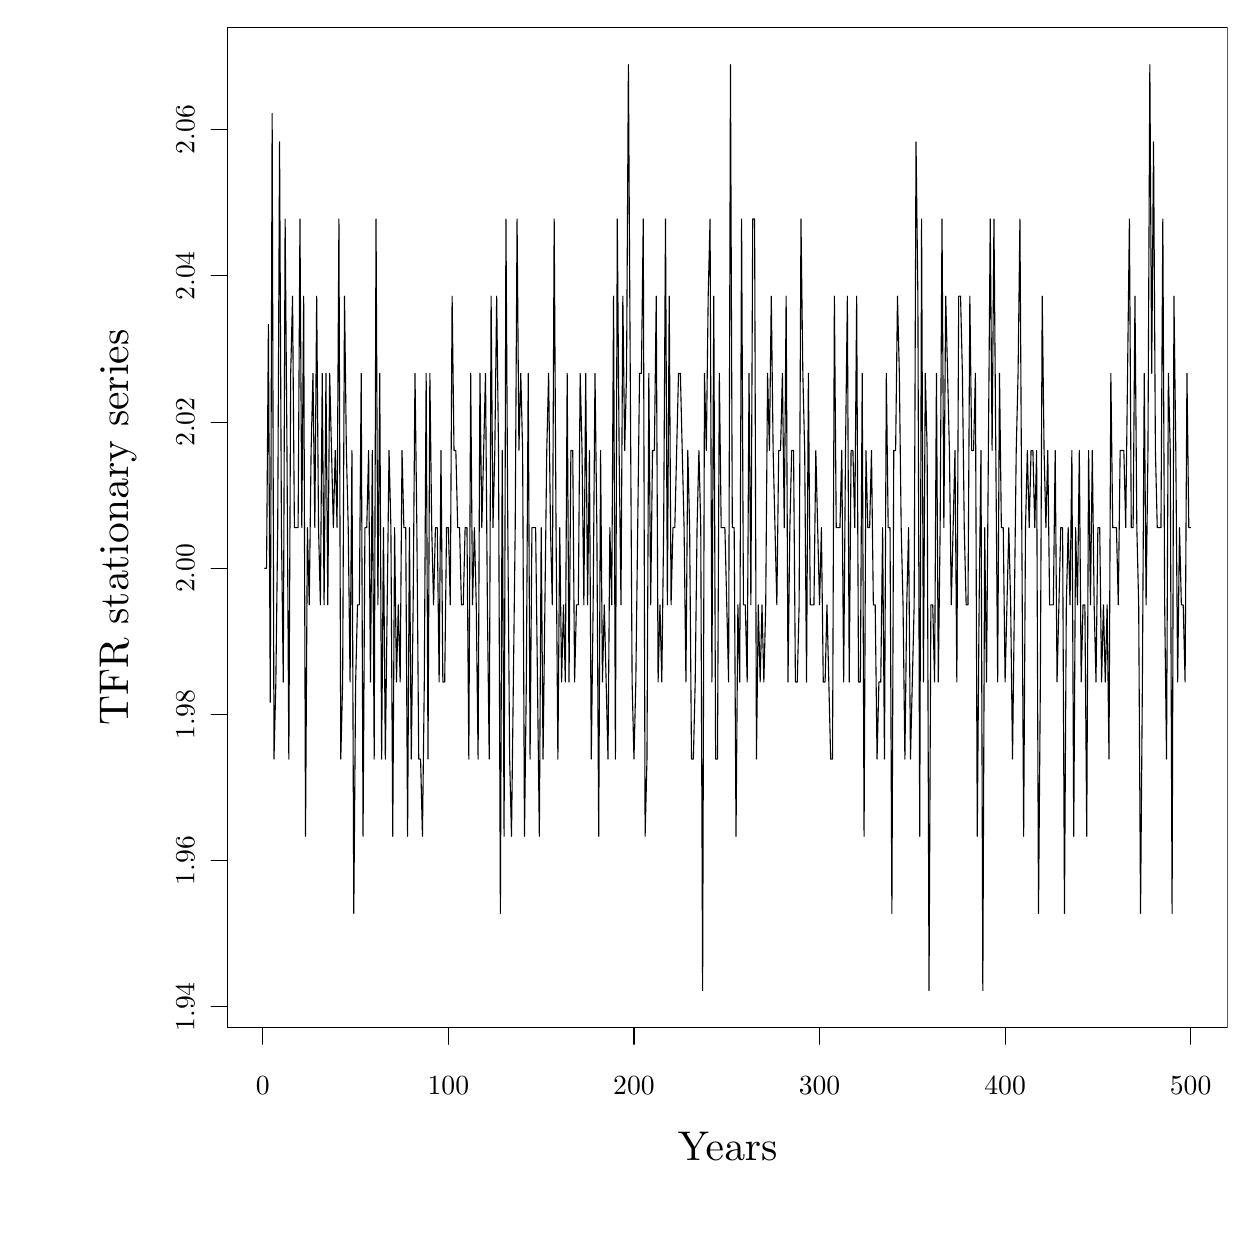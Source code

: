 % Created by tikzDevice version 0.6.1 on 2011-10-25 19:59:55
% !TEX encoding = UTF-8 Unicode
\begin{tikzpicture}[x=1pt,y=1pt]
\definecolor[named]{drawColor}{rgb}{0.00,0.00,0.00}
\definecolor[named]{fillColor}{rgb}{1.00,1.00,1.00}
\fill[color=fillColor,] (0,0) rectangle (433.62,433.62);
\begin{scope}
\path[clip] ( 72.27, 72.27) rectangle (433.62,433.62);
\definecolor[named]{drawColor}{rgb}{0.16,0.82,0.37}
\definecolor[named]{drawColor}{rgb}{0.00,0.00,0.00}

\draw[color=drawColor,line cap=round,line join=round,fill opacity=0.00,] ( 85.65,238.27) --
	( 86.32,238.27) --
	( 86.99,326.32) --
	( 87.66,189.84) --
	( 88.34,402.63) --
	( 89.01,169.30) --
	( 89.68,197.18) --
	( 90.35,252.95) --
	( 91.02,392.35) --
	( 91.69,252.94) --
	( 92.36,197.18) --
	( 93.03,364.47) --
	( 93.70,280.83) --
	( 94.37,169.30) --
	( 95.04,308.71) --
	( 95.71,336.59) --
	( 96.38,252.94) --
	( 97.05,252.94) --
	( 97.72,252.95) --
	( 98.39,364.47) --
	( 99.06,252.95) --
	( 99.73,336.59) --
	(100.40,141.42) --
	(101.08,252.94) --
	(101.75,225.06) --
	(102.42,280.83) --
	(103.09,308.71) --
	(103.76,252.94) --
	(104.43,336.59) --
	(105.10,252.94) --
	(105.77,225.06) --
	(106.44,308.71) --
	(107.11,225.06) --
	(107.78,308.71) --
	(108.45,225.06) --
	(109.12,308.71) --
	(109.79,280.83) --
	(110.46,252.95) --
	(111.13,280.83) --
	(111.80,252.95) --
	(112.47,364.47) --
	(113.14,169.30) --
	(113.81,197.18) --
	(114.49,336.59) --
	(115.16,280.83) --
	(115.83,252.94) --
	(116.50,197.18) --
	(117.17,280.83) --
	(117.84,113.54) --
	(118.51,197.18) --
	(119.18,225.06) --
	(119.85,225.06) --
	(120.52,308.71) --
	(121.19,141.42) --
	(121.86,252.95) --
	(122.53,252.95) --
	(123.20,280.83) --
	(123.87,197.18) --
	(124.54,280.83) --
	(125.21,169.30) --
	(125.88,364.47) --
	(126.55,225.06) --
	(127.22,308.71) --
	(127.90,169.30) --
	(128.57,252.94) --
	(129.24,169.30) --
	(129.91,225.06) --
	(130.58,280.83) --
	(131.25,252.94) --
	(131.92,141.42) --
	(132.59,252.94) --
	(133.26,197.18) --
	(133.93,225.06) --
	(134.60,197.18) --
	(135.27,280.83) --
	(135.94,252.94) --
	(136.61,252.94) --
	(137.28,141.42) --
	(137.95,252.94) --
	(138.62,169.30) --
	(139.29,225.06) --
	(139.96,308.71) --
	(140.63,252.94) --
	(141.31,169.30) --
	(141.98,169.30) --
	(142.65,141.42) --
	(143.32,197.18) --
	(143.99,308.71) --
	(144.66,169.30) --
	(145.33,308.71) --
	(146.00,252.94) --
	(146.67,225.06) --
	(147.34,252.95) --
	(148.01,252.94) --
	(148.68,197.18) --
	(149.35,280.83) --
	(150.02,197.18) --
	(150.69,197.18) --
	(151.36,252.94) --
	(152.03,252.94) --
	(152.70,225.06) --
	(153.37,336.59) --
	(154.05,280.83) --
	(154.72,280.83) --
	(155.39,252.95) --
	(156.06,252.95) --
	(156.73,225.06) --
	(157.40,225.06) --
	(158.07,252.94) --
	(158.74,252.94) --
	(159.41,169.30) --
	(160.08,308.71) --
	(160.75,225.06) --
	(161.42,252.94) --
	(162.09,225.06) --
	(162.76,169.30) --
	(163.43,308.71) --
	(164.10,252.94) --
	(164.77,280.83) --
	(165.44,308.71) --
	(166.11,225.06) --
	(166.78,169.30) --
	(167.46,336.59) --
	(168.13,252.94) --
	(168.80,280.83) --
	(169.47,336.59) --
	(170.14,280.83) --
	(170.81,113.54) --
	(171.48,280.83) --
	(172.15,141.42) --
	(172.82,364.47) --
	(173.49,252.94) --
	(174.16,169.30) --
	(174.83,141.42) --
	(175.50,197.18) --
	(176.17,252.94) --
	(176.84,364.47) --
	(177.51,280.83) --
	(178.18,308.71) --
	(178.85,280.83) --
	(179.52,141.42) --
	(180.19,197.18) --
	(180.87,308.71) --
	(181.54,169.30) --
	(182.21,252.94) --
	(182.88,252.95) --
	(183.55,252.95) --
	(184.22,197.18) --
	(184.89,141.42) --
	(185.56,252.94) --
	(186.23,169.30) --
	(186.90,225.06) --
	(187.57,280.83) --
	(188.24,308.71) --
	(188.91,252.95) --
	(189.58,225.06) --
	(190.25,364.47) --
	(190.92,252.94) --
	(191.59,169.30) --
	(192.26,252.95) --
	(192.93,197.18) --
	(193.61,225.06) --
	(194.28,197.18) --
	(194.95,308.71) --
	(195.62,197.18) --
	(196.29,280.83) --
	(196.96,280.83) --
	(197.63,197.18) --
	(198.30,225.06) --
	(198.97,225.06) --
	(199.64,308.71) --
	(200.31,280.83) --
	(200.98,225.06) --
	(201.65,308.71) --
	(202.32,225.06) --
	(202.99,280.83) --
	(203.66,169.30) --
	(204.33,225.06) --
	(205.00,308.71) --
	(205.67,252.95) --
	(206.34,141.42) --
	(207.02,280.83) --
	(207.69,197.18) --
	(208.36,225.06) --
	(209.03,197.18) --
	(209.70,169.30) --
	(210.37,252.94) --
	(211.04,225.06) --
	(211.71,336.59) --
	(212.38,169.30) --
	(213.05,364.47) --
	(213.72,280.83) --
	(214.39,225.06) --
	(215.06,336.59) --
	(215.73,280.83) --
	(216.40,308.71) --
	(217.07,420.24) --
	(217.74,308.71) --
	(218.41,197.18) --
	(219.08,169.30) --
	(219.75,197.18) --
	(220.43,252.95) --
	(221.10,308.71) --
	(221.77,308.71) --
	(222.44,364.47) --
	(223.11,141.42) --
	(223.78,169.30) --
	(224.45,308.71) --
	(225.12,225.06) --
	(225.79,280.83) --
	(226.46,280.83) --
	(227.13,336.59) --
	(227.80,197.18) --
	(228.47,225.06) --
	(229.14,197.18) --
	(229.81,252.94) --
	(230.48,364.47) --
	(231.15,225.06) --
	(231.82,336.59) --
	(232.49,225.06) --
	(233.17,252.95) --
	(233.84,252.94) --
	(234.51,280.83) --
	(235.18,308.71) --
	(235.85,308.71) --
	(236.52,280.83) --
	(237.19,252.94) --
	(237.86,197.18) --
	(238.53,280.83) --
	(239.20,252.94) --
	(239.87,169.30) --
	(240.54,169.30) --
	(241.21,197.18) --
	(241.88,252.95) --
	(242.55,280.83) --
	(243.22,252.94) --
	(243.89, 85.65) --
	(244.56,308.71) --
	(245.23,280.83) --
	(245.90,336.59) --
	(246.58,364.47) --
	(247.25,197.18) --
	(247.92,336.59) --
	(248.59,169.30) --
	(249.26,169.30) --
	(249.93,308.71) --
	(250.60,252.95) --
	(251.27,252.94) --
	(251.94,252.94) --
	(252.61,225.06) --
	(253.28,197.18) --
	(253.95,420.24) --
	(254.62,252.94) --
	(255.29,252.94) --
	(255.96,141.42) --
	(256.63,225.06) --
	(257.30,197.18) --
	(257.97,364.47) --
	(258.64,225.06) --
	(259.31,225.06) --
	(259.99,197.18) --
	(260.66,308.71) --
	(261.33,225.06) --
	(262.00,364.47) --
	(262.67,364.47) --
	(263.34,169.30) --
	(264.01,225.06) --
	(264.68,197.18) --
	(265.35,225.06) --
	(266.02,197.18) --
	(266.69,225.06) --
	(267.36,308.71) --
	(268.03,280.83) --
	(268.70,336.59) --
	(269.37,280.83) --
	(270.04,252.94) --
	(270.71,225.06) --
	(271.38,280.83) --
	(272.05,280.83) --
	(272.72,308.71) --
	(273.40,252.94) --
	(274.07,336.59) --
	(274.74,197.18) --
	(275.41,252.94) --
	(276.08,280.83) --
	(276.75,280.83) --
	(277.42,197.18) --
	(278.09,197.18) --
	(278.76,225.06) --
	(279.43,364.47) --
	(280.10,308.71) --
	(280.77,280.83) --
	(281.44,197.18) --
	(282.11,308.71) --
	(282.78,225.06) --
	(283.45,225.06) --
	(284.12,225.06) --
	(284.79,280.83) --
	(285.46,252.94) --
	(286.14,225.06) --
	(286.81,252.95) --
	(287.48,197.18) --
	(288.15,197.18) --
	(288.82,225.06) --
	(289.49,197.18) --
	(290.16,169.30) --
	(290.83,169.30) --
	(291.50,336.59) --
	(292.17,252.94) --
	(292.84,252.94) --
	(293.51,252.95) --
	(294.18,280.83) --
	(294.85,197.18) --
	(295.52,280.83) --
	(296.19,336.59) --
	(296.86,197.18) --
	(297.53,280.83) --
	(298.20,280.83) --
	(298.87,252.94) --
	(299.55,336.59) --
	(300.22,197.18) --
	(300.89,197.18) --
	(301.56,308.71) --
	(302.23,141.42) --
	(302.90,280.83) --
	(303.57,252.94) --
	(304.24,252.94) --
	(304.91,280.83) --
	(305.58,225.06) --
	(306.25,225.06) --
	(306.92,169.30) --
	(307.59,197.18) --
	(308.26,197.18) --
	(308.93,252.94) --
	(309.60,169.30) --
	(310.27,308.71) --
	(310.94,252.94) --
	(311.61,252.94) --
	(312.28,113.54) --
	(312.96,280.83) --
	(313.63,280.83) --
	(314.30,336.59) --
	(314.97,308.71) --
	(315.64,252.94) --
	(316.31,225.06) --
	(316.98,169.30) --
	(317.65,225.06) --
	(318.32,252.94) --
	(318.99,169.30) --
	(319.66,197.18) --
	(320.33,225.06) --
	(321.00,392.35) --
	(321.67,336.59) --
	(322.34,141.42) --
	(323.01,364.47) --
	(323.68,197.18) --
	(324.35,308.71) --
	(325.02,280.83) --
	(325.70, 85.65) --
	(326.37,225.06) --
	(327.04,225.06) --
	(327.71,197.18) --
	(328.38,308.71) --
	(329.05,197.18) --
	(329.72,252.95) --
	(330.39,364.47) --
	(331.06,252.94) --
	(331.73,336.59) --
	(332.40,308.71) --
	(333.07,280.83) --
	(333.74,225.06) --
	(334.41,252.94) --
	(335.08,280.83) --
	(335.75,197.18) --
	(336.42,336.59) --
	(337.09,336.59) --
	(337.76,308.71) --
	(338.43,252.94) --
	(339.11,225.06) --
	(339.78,225.06) --
	(340.45,336.59) --
	(341.12,280.83) --
	(341.79,280.83) --
	(342.46,308.71) --
	(343.13,141.42) --
	(343.80,225.06) --
	(344.47,280.83) --
	(345.14, 85.65) --
	(345.81,252.95) --
	(346.48,197.18) --
	(347.15,280.83) --
	(347.82,364.47) --
	(348.49,280.83) --
	(349.16,364.47) --
	(349.83,280.83) --
	(350.50,197.18) --
	(351.17,308.71) --
	(351.84,252.94) --
	(352.52,252.95) --
	(353.19,197.18) --
	(353.86,225.06) --
	(354.53,252.94) --
	(355.20,225.06) --
	(355.87,169.30) --
	(356.54,225.06) --
	(357.21,280.83) --
	(357.88,308.71) --
	(358.55,364.47) --
	(359.22,252.95) --
	(359.89,141.42) --
	(360.56,252.94) --
	(361.23,280.83) --
	(361.90,252.94) --
	(362.57,280.83) --
	(363.24,280.83) --
	(363.91,252.94) --
	(364.58,280.83) --
	(365.26,113.54) --
	(365.93,197.18) --
	(366.60,336.59) --
	(367.27,280.83) --
	(367.94,252.94) --
	(368.61,280.83) --
	(369.28,225.06) --
	(369.95,225.06) --
	(370.62,225.06) --
	(371.29,280.83) --
	(371.96,197.18) --
	(372.63,225.06) --
	(373.30,252.94) --
	(373.97,252.94) --
	(374.64,113.54) --
	(375.31,225.06) --
	(375.98,252.94) --
	(376.65,225.06) --
	(377.32,280.83) --
	(377.99,141.42) --
	(378.67,252.94) --
	(379.34,225.06) --
	(380.01,280.83) --
	(380.68,197.18) --
	(381.35,225.06) --
	(382.02,225.06) --
	(382.69,141.42) --
	(383.36,280.83) --
	(384.03,225.06) --
	(384.70,280.83) --
	(385.37,225.06) --
	(386.04,197.18) --
	(386.71,252.94) --
	(387.38,252.94) --
	(388.05,197.18) --
	(388.72,225.06) --
	(389.39,197.18) --
	(390.06,225.06) --
	(390.73,169.30) --
	(391.40,308.71) --
	(392.08,252.94) --
	(392.75,252.94) --
	(393.42,252.95) --
	(394.09,225.06) --
	(394.76,280.83) --
	(395.43,280.83) --
	(396.10,280.83) --
	(396.77,252.95) --
	(397.44,308.71) --
	(398.11,364.47) --
	(398.78,252.94) --
	(399.45,252.94) --
	(400.12,336.59) --
	(400.79,252.95) --
	(401.46,225.06) --
	(402.13,113.54) --
	(402.80,197.18) --
	(403.47,308.71) --
	(404.14,225.06) --
	(404.81,280.83) --
	(405.49,420.24) --
	(406.16,308.71) --
	(406.83,392.35) --
	(407.50,280.83) --
	(408.17,252.94) --
	(408.84,252.94) --
	(409.51,252.95) --
	(410.18,364.47) --
	(410.85,225.06) --
	(411.52,169.30) --
	(412.19,308.71) --
	(412.86,280.83) --
	(413.53,113.54) --
	(414.20,336.59) --
	(414.87,280.83) --
	(415.54,197.18) --
	(416.21,252.94) --
	(416.88,225.06) --
	(417.55,225.06) --
	(418.23,197.18) --
	(418.90,308.71) --
	(419.57,252.95) --
	(420.24,252.95);
\end{scope}
\begin{scope}
\path[clip] (  0.00,  0.00) rectangle (433.62,433.62);
\definecolor[named]{drawColor}{rgb}{0.16,0.82,0.37}
\definecolor[named]{drawColor}{rgb}{0.00,0.00,0.00}

\draw[color=drawColor,line cap=round,line join=round,fill opacity=0.00,] ( 84.98, 72.27) -- (420.24, 72.27);

\draw[color=drawColor,line cap=round,line join=round,fill opacity=0.00,] ( 84.98, 72.27) -- ( 84.98, 66.27);

\draw[color=drawColor,line cap=round,line join=round,fill opacity=0.00,] (152.03, 72.27) -- (152.03, 66.27);

\draw[color=drawColor,line cap=round,line join=round,fill opacity=0.00,] (219.08, 72.27) -- (219.08, 66.27);

\draw[color=drawColor,line cap=round,line join=round,fill opacity=0.00,] (286.14, 72.27) -- (286.14, 66.27);

\draw[color=drawColor,line cap=round,line join=round,fill opacity=0.00,] (353.19, 72.27) -- (353.19, 66.27);

\draw[color=drawColor,line cap=round,line join=round,fill opacity=0.00,] (420.24, 72.27) -- (420.24, 66.27);

\node[color=drawColor,anchor=base,inner sep=0pt, outer sep=0pt, scale=  1.00] at ( 84.98, 48.27) {0%
};

\node[color=drawColor,anchor=base,inner sep=0pt, outer sep=0pt, scale=  1.00] at (152.03, 48.27) {100%
};

\node[color=drawColor,anchor=base,inner sep=0pt, outer sep=0pt, scale=  1.00] at (219.08, 48.27) {200%
};

\node[color=drawColor,anchor=base,inner sep=0pt, outer sep=0pt, scale=  1.00] at (286.14, 48.27) {300%
};

\node[color=drawColor,anchor=base,inner sep=0pt, outer sep=0pt, scale=  1.00] at (353.19, 48.27) {400%
};

\node[color=drawColor,anchor=base,inner sep=0pt, outer sep=0pt, scale=  1.00] at (420.24, 48.27) {500%
};

\draw[color=drawColor,line cap=round,line join=round,fill opacity=0.00,] ( 72.27, 79.78) -- ( 72.27,396.76);

\draw[color=drawColor,line cap=round,line join=round,fill opacity=0.00,] ( 72.27, 79.78) -- ( 66.27, 79.78);

\draw[color=drawColor,line cap=round,line join=round,fill opacity=0.00,] ( 72.27,132.61) -- ( 66.27,132.61);

\draw[color=drawColor,line cap=round,line join=round,fill opacity=0.00,] ( 72.27,185.44) -- ( 66.27,185.44);

\draw[color=drawColor,line cap=round,line join=round,fill opacity=0.00,] ( 72.27,238.27) -- ( 66.27,238.27);

\draw[color=drawColor,line cap=round,line join=round,fill opacity=0.00,] ( 72.27,291.10) -- ( 66.27,291.10);

\draw[color=drawColor,line cap=round,line join=round,fill opacity=0.00,] ( 72.27,343.93) -- ( 66.27,343.93);

\draw[color=drawColor,line cap=round,line join=round,fill opacity=0.00,] ( 72.27,396.76) -- ( 66.27,396.76);

\node[rotate= 90.00,color=drawColor,anchor=base,inner sep=0pt, outer sep=0pt, scale=  1.00] at ( 60.27, 79.78) {1.94%
};

\node[rotate= 90.00,color=drawColor,anchor=base,inner sep=0pt, outer sep=0pt, scale=  1.00] at ( 60.27,132.61) {1.96%
};

\node[rotate= 90.00,color=drawColor,anchor=base,inner sep=0pt, outer sep=0pt, scale=  1.00] at ( 60.27,185.44) {1.98%
};

\node[rotate= 90.00,color=drawColor,anchor=base,inner sep=0pt, outer sep=0pt, scale=  1.00] at ( 60.27,238.27) {2.00%
};

\node[rotate= 90.00,color=drawColor,anchor=base,inner sep=0pt, outer sep=0pt, scale=  1.00] at ( 60.27,291.10) {2.02%
};

\node[rotate= 90.00,color=drawColor,anchor=base,inner sep=0pt, outer sep=0pt, scale=  1.00] at ( 60.27,343.93) {2.04%
};

\node[rotate= 90.00,color=drawColor,anchor=base,inner sep=0pt, outer sep=0pt, scale=  1.00] at ( 60.27,396.76) {2.06%
};

\draw[color=drawColor,line cap=round,line join=round,fill opacity=0.00,] ( 72.27, 72.27) --
	(433.62, 72.27) --
	(433.62,433.62) --
	( 72.27,433.62) --
	( 72.27, 72.27);
\end{scope}
\begin{scope}
\path[clip] (  0.00,  0.00) rectangle (433.62,433.62);
\definecolor[named]{drawColor}{rgb}{0.16,0.82,0.37}
\definecolor[named]{drawColor}{rgb}{0.00,0.00,0.00}

\node[color=drawColor,anchor=base,inner sep=0pt, outer sep=0pt, scale=  1.50] at (252.95, 24.27) {Years%
};

\node[rotate= 90.00,color=drawColor,anchor=base,inner sep=0pt, outer sep=0pt, scale=  1.50] at ( 36.27,252.95) {TFR stationary series%
};
\end{scope}
\end{tikzpicture}
